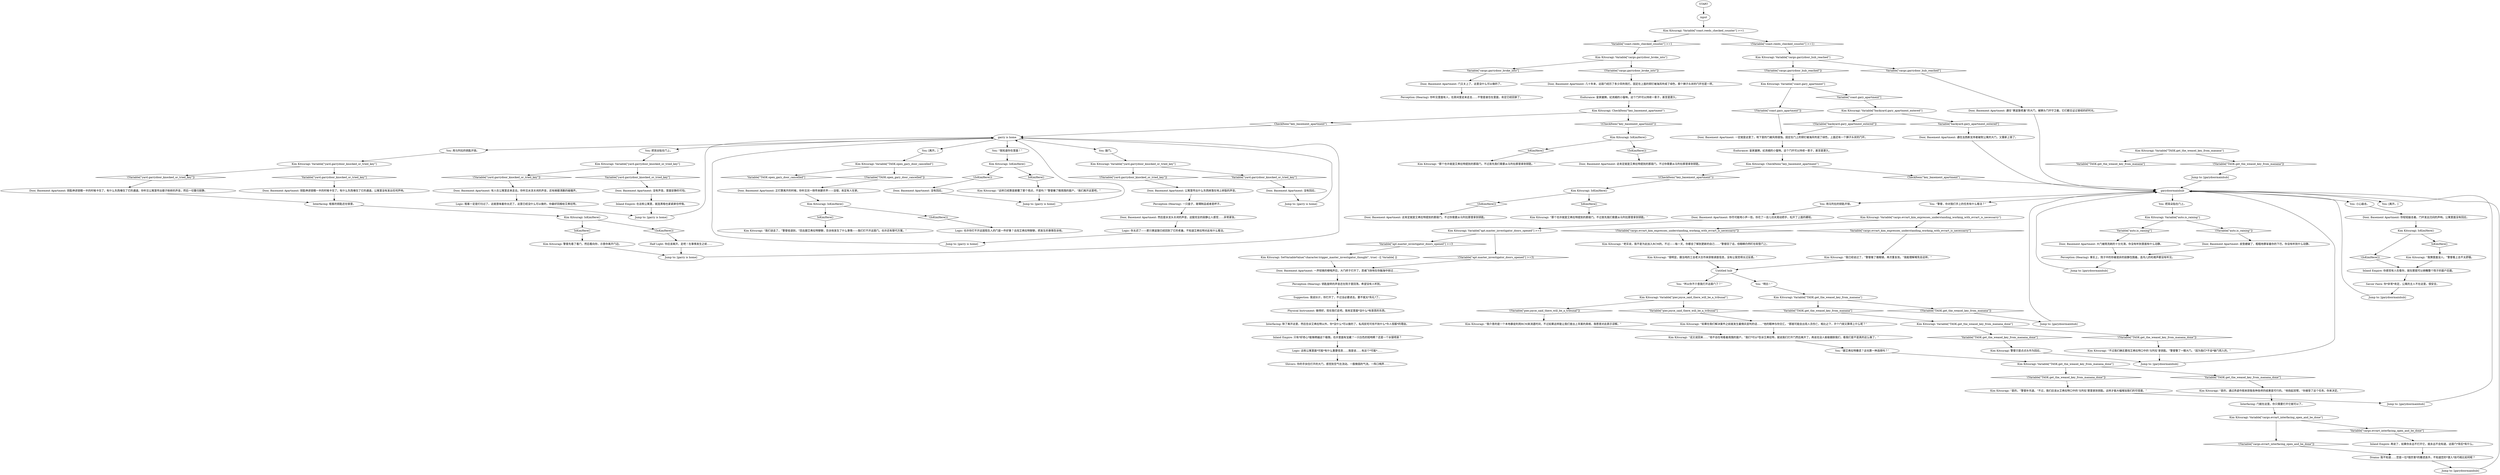 # GARYS APARTMENT / DOOR
# You can open this door when you get the key from Manana.
# ==================================================
digraph G {
	  0 [label="START"];
	  1 [label="input"];
	  2 [label="Kim Kitsuragi: Variable[\"coast.reeds_checked_counter\"] >=1"];
	  3 [label="Variable[\"coast.reeds_checked_counter\"] >=1", shape=diamond];
	  4 [label="!(Variable[\"coast.reeds_checked_counter\"] >=1)", shape=diamond];
	  5 [label="Door, Basement Apartment: 有人在公寓里走来走去。你听见水流关闭的声音，还有碗碟清脆的碰撞声。"];
	  6 [label="Kim Kitsuragi: Variable[\"TASK.open_gary_door_cancelled\"]"];
	  7 [label="Variable[\"TASK.open_gary_door_cancelled\"]", shape=diamond];
	  8 [label="!(Variable[\"TASK.open_gary_door_cancelled\"])", shape=diamond];
	  9 [label="Jump to: [garydoormainhub]"];
	  10 [label="Logic: 这栋公寓里面*可能*有什么重要信息……我是说……有这个*可能*……"];
	  11 [label="Kim Kitsuragi: CheckItem(\"key_basement_apartment\")"];
	  12 [label="CheckItem(\"key_basement_apartment\")", shape=diamond];
	  13 [label="!(CheckItem(\"key_basement_apartment\"))", shape=diamond];
	  14 [label="Kim Kitsuragi: Variable[\"coast.gary_apartment\"]"];
	  15 [label="Variable[\"coast.gary_apartment\"]", shape=diamond];
	  16 [label="!(Variable[\"coast.gary_apartment\"])", shape=diamond];
	  17 [label="Physical Instrument: 做得好。现在我们走吧。我肯定里面*没什么*有意思的东西。"];
	  18 [label="Kim Kitsuragi: “是的，”警督补充道。“不过，我们应该从艾弗拉特口中的‘马列拉’那里拿到钥匙。这样才能大幅增加我们的可信度。”"];
	  19 [label="You: 把耳朵贴在门上。"];
	  20 [label="You: 用马列拉的钥匙开锁。"];
	  21 [label="Kim Kitsuragi: IsKimHere()"];
	  22 [label="IsKimHere()", shape=diamond];
	  23 [label="!(IsKimHere())", shape=diamond];
	  24 [label="Inland Empire: 只有*好奇心*能够跨越这个极限。也许里面有宝藏？一只白色的短吻鳄？还是一个水银喷泉？"];
	  25 [label="Kim Kitsuragi: 警督只是点点头作为回应。"];
	  26 [label="Kim Kitsuragi: Variable[\"TASK.get_the_weasel_key_from_manana_done\"]"];
	  27 [label="Variable[\"TASK.get_the_weasel_key_from_manana_done\"]", shape=diamond];
	  28 [label="!(Variable[\"TASK.get_the_weasel_key_from_manana_done\"])", shape=diamond];
	  29 [label="Door, Basement Apartment: 几十年来，这扇门经历了多少风吹雨打。固定在上面的铜钉被海风吹成了绿色，那个狮子头状的门环也是一样。"];
	  30 [label="Door, Basement Apartment: 钥匙伸进锁眼一半的时候卡住了。有什么东西堵住了它的通道。你听见公寓里传出碟子粉碎的声音，然后一切重归寂静。"];
	  31 [label="Kim Kitsuragi: IsKimHere()"];
	  32 [label="IsKimHere()", shape=diamond];
	  33 [label="!(IsKimHere())", shape=diamond];
	  34 [label="Kim Kitsuragi: IsKimHere()"];
	  35 [label="IsKimHere()", shape=diamond];
	  36 [label="!(IsKimHere())", shape=diamond];
	  37 [label="Perception (Hearing): 你听见里面有人，在房间里走来走去……不管是谁住在里面，肯定已经回家了。"];
	  38 [label="Kim Kitsuragi: “那个也许就是艾弗拉特提到的那扇门。不过首先我们需要从马列拉那里拿到钥匙。”"];
	  39 [label="Interfacing: 除了离开这里，然后告诉艾弗拉特以外，你*没什么*可以做的了。私闯民宅可找不到什么*令人信服*的理由。"];
	  40 [label="Jump to: [garydoormainhub]"];
	  41 [label="Kim Kitsuragi: IsKimHere()"];
	  42 [label="IsKimHere()", shape=diamond];
	  43 [label="!(IsKimHere())", shape=diamond];
	  44 [label="You: 小心敲击。"];
	  45 [label="Kim Kitsuragi: Variable[\"pier.joyce_said_there_will_be_a_tribunal\"]"];
	  46 [label="Variable[\"pier.joyce_said_there_will_be_a_tribunal\"]", shape=diamond];
	  47 [label="!(Variable[\"pier.joyce_said_there_will_be_a_tribunal\"])", shape=diamond];
	  48 [label="Kim Kitsuragi: CheckItem(\"key_basement_apartment\")"];
	  49 [label="CheckItem(\"key_basement_apartment\")", shape=diamond];
	  50 [label="!(CheckItem(\"key_basement_apartment\"))", shape=diamond];
	  51 [label="Door, Basement Apartment: 这肯定就是艾弗拉特提到的那扇门。不过你需要从马列拉那里拿到钥匙。"];
	  53 [label="Jump to: [garydoormainhub]"];
	  54 [label="Shivers: 你的手扶住打开的大门，感觉到空气在流动。一股微弱的气流。一阵口哨声……"];
	  55 [label="Perception (Hearing): 事实上，院子中的你被诡异的寂静包围着。连鸟儿的叽喳声都没有听见。"];
	  56 [label="Interfacing: 门就在这里。你只需要打开它就可以了。"];
	  57 [label="Door, Basement Apartment: 通往“黄鼠狼老巢”的大门，被狮头门环守卫着。它们都见证过曾经的好时光。"];
	  58 [label="You: 用马列拉的钥匙开锁。"];
	  59 [label="Jump to: [garry is home]"];
	  60 [label="Jump to: [garry is home]"];
	  61 [label="Door, Basement Apartment: 通往法西斯支持者破败公寓的大门，又重新上锁了。"];
	  62 [label="Kim Kitsuragi: “老实说，我不是为此加入RCM的。不过——每一天，你都会了解到更新的自己……”警督回了话，但眼睛仍然盯在软垫门上。"];
	  63 [label="Perception (Hearing): 一只盘子，玻璃制品或者是杯子。"];
	  64 [label="Interfacing: 租客的钥匙还在锁里。"];
	  65 [label="Door, Basement Apartment: 没有回应。"];
	  66 [label="Door, Basement Apartment: 一声轻微的噼啪声后，大门终于打开了。思绪飞快地在你脑海中掠过……"];
	  67 [label="Endurance: 皇家雄狮。纪尧姆的小猫咪。这个门环可以持续一辈子，甚至是更久。"];
	  68 [label="Door, Basement Apartment: 没有声音。里面安静的可怕。"];
	  69 [label="Jump to: [garry is home]"];
	  70 [label="Kim Kitsuragi: Variable[\"cargo.evrart_kim_expresses_understanding_worknig_with_evrart_is_necessarry\"]"];
	  71 [label="Variable[\"cargo.evrart_kim_expresses_understanding_worknig_with_evrart_is_necessarry\"]", shape=diamond];
	  72 [label="!(Variable[\"cargo.evrart_kim_expresses_understanding_worknig_with_evrart_is_necessarry\"])", shape=diamond];
	  73 [label="Suggestion: 我说伙计，你打开了，不过没必要进去。要不就太*失礼*了。"];
	  74 [label="Kim Kitsuragi: “是的，通过弄虚作假来获取各种各样的结果是可行的。”他抱起双臂。“你接受了这个任务。你来决定。”"];
	  75 [label="Kim Kitsuragi: Variable[\"TASK.get_the_weasel_key_from_manana\"]"];
	  76 [label="Variable[\"TASK.get_the_weasel_key_from_manana\"]", shape=diamond];
	  77 [label="!(Variable[\"TASK.get_the_weasel_key_from_manana\"])", shape=diamond];
	  78 [label="Kim Kitsuragi: Variable[\"cargo.garrydoor_hub_reached\"]"];
	  79 [label="Variable[\"cargo.garrydoor_hub_reached\"]", shape=diamond];
	  80 [label="!(Variable[\"cargo.garrydoor_hub_reached\"])", shape=diamond];
	  81 [label="Door, Basement Apartment: 门又关上了。这里没什么可以做的了。"];
	  82 [label="Kim Kitsuragi: Variable[\"apt.master_investigator_doors_opened\"] >=3"];
	  83 [label="Variable[\"apt.master_investigator_doors_opened\"] >=3", shape=diamond];
	  84 [label="!(Variable[\"apt.master_investigator_doors_opened\"] >=3)", shape=diamond];
	  85 [label="Kim Kitsuragi: “很明显，跟当地的工会老大合作来获取调查信息，没有让我觉得太过反感。”"];
	  86 [label="Savoir Faire: 你*非常*肯定，公寓的主人不在这里。很安全。"];
	  87 [label="Jump to: [garydoormainhub]"];
	  88 [label="Kim Kitsuragi: Variable[\"yard.garrydoor_knocked_or_tried_key\"]"];
	  89 [label="Variable[\"yard.garrydoor_knocked_or_tried_key\"]", shape=diamond];
	  90 [label="!(Variable[\"yard.garrydoor_knocked_or_tried_key\"])", shape=diamond];
	  91 [label="Door, Basement Apartment: 大门被雨洗刷的十分光滑。你没有听到里面有什么动静。"];
	  92 [label="Jump to: [garydoormainhub]"];
	  93 [label="Drama: 我不知道……您是一位*很厉害*的撒谎高手。不知道您的*潜入*技巧相比如何呢？"];
	  94 [label="Inland Empire: 再说了，如果你永远不打开它，就永远不会知道，这扇门*背后*有什么。"];
	  95 [label="Kim Kitsuragi: Variable[\"TASK.get_the_weasel_key_from_manana_done\"]"];
	  96 [label="Variable[\"TASK.get_the_weasel_key_from_manana_done\"]", shape=diamond];
	  97 [label="!(Variable[\"TASK.get_the_weasel_key_from_manana_done\"])", shape=diamond];
	  98 [label="Jump to: [garry is home]"];
	  99 [label="Door, Basement Apartment: 这肯定就是艾弗拉特提到的那扇门。不过你需要从马列拉那里拿到钥匙。"];
	  100 [label="Kim Kitsuragi: Variable[\"auto.is_raining\"]"];
	  101 [label="Variable[\"auto.is_raining\"]", shape=diamond];
	  102 [label="!(Variable[\"auto.is_raining\"])", shape=diamond];
	  103 [label="You: [离开。]"];
	  104 [label="You: “我知道你在里面！”"];
	  105 [label="Kim Kitsuragi: “这样已经算是颠覆了那个观点，不是吗？”警督撇了眼周围的窗户。“我们离开这里吧。”"];
	  106 [label="Kim Kitsuragi: 警督先看了看门，然后看向你，示意你离开门边。"];
	  107 [label="Kim Kitsuragi: Variable[\"cargo.garrydoor_broke_into\"]"];
	  108 [label="Variable[\"cargo.garrydoor_broke_into\"]", shape=diamond];
	  109 [label="!(Variable[\"cargo.garrydoor_broke_into\"])", shape=diamond];
	  110 [label="Kim Kitsuragi: “那个也许就是艾弗拉特提到的那扇门。不过首先我们需要从马列拉那里拿到钥匙。”"];
	  111 [label="You: “所以你不介意我打开这扇门了？”"];
	  112 [label="garry is home"];
	  113 [label="Door, Basement Apartment: 钥匙伸进锁眼一半的时候卡住了。有什么东西堵住了它的通道。公寓里没有发出任何声响。"];
	  114 [label="Kim Kitsuragi: “我们该走了，”警督低语到，“回去跟艾弗拉特聊聊，告诉他发生了什么事情——我们打不开这扇门。也许还有替代方案。”"];
	  115 [label="You: 把耳朵贴在门上。"];
	  116 [label="Door, Basement Apartment: 皮垫磨破了，粗糙地摩挲着你的下巴。你没有听到什么动静。"];
	  117 [label="Endurance: 皇家雄狮。纪尧姆的小猫咪。这个门环可以持续一辈子，甚至是更久。"];
	  118 [label="Inland Empire: 你感觉有人在看你，就在那扇可以俯瞰整个院子的窗户后面。"];
	  119 [label="Jump to: [garydoormainhub]"];
	  120 [label="Kim Kitsuragi: Variable[\"yard.garrydoor_knocked_or_tried_key\"]"];
	  121 [label="Variable[\"yard.garrydoor_knocked_or_tried_key\"]", shape=diamond];
	  122 [label="!(Variable[\"yard.garrydoor_knocked_or_tried_key\"])", shape=diamond];
	  123 [label="Kim Kitsuragi: IsKimHere()"];
	  124 [label="IsKimHere()", shape=diamond];
	  125 [label="!(IsKimHere())", shape=diamond];
	  126 [label="Kim Kitsuragi: IsKimHere()"];
	  127 [label="IsKimHere()", shape=diamond];
	  128 [label="!(IsKimHere())", shape=diamond];
	  129 [label="You: “警督，你对我们手上的任务有什么看法？”"];
	  130 [label="Untitled hub"];
	  131 [label="Kim Kitsuragi: “话又说回来……”他不自在地看着周围的窗户。“我们*可以*告诉艾弗拉特，就说我们打开门然后离开了。再说也没人偷偷跟踪我们，看我们是不是真的这么做了。”"];
	  132 [label="Jump to: [garry is home]"];
	  133 [label="Kim Kitsuragi: SetVariableValue(\"character.trigger_master_investigator_thought\", true) --[[ Variable[ ]]"];
	  134 [label="Door, Basement Apartment: 你轻轻敲击着。门环发出沉闷的声响。公寓里面没有回应。"];
	  135 [label="You: “明白！”"];
	  136 [label="Kim Kitsuragi: Variable[\"backyard.gary_apartment_entered\"]"];
	  137 [label="Variable[\"backyard.gary_apartment_entered\"]", shape=diamond];
	  138 [label="!(Variable[\"backyard.gary_apartment_entered\"])", shape=diamond];
	  139 [label="Kim Kitsuragi: “我介意的是一个本地暴徒利用RCM来消遣时间，不过如果这样能让我们查出上吊案的真相，我愿意对此表示谅解。”"];
	  140 [label="Jump to: [garydoormainhub]"];
	  141 [label="Door, Basement Apartment: 你尽可能地小声一些。你花了一会儿功夫晃动把手，松开了上面的螺栓。"];
	  142 [label="Logic: 租客一定是打扫过了。这就意味着你太迟了。这里已经没什么可以做的，你最好回报给艾弗拉特。"];
	  143 [label="Door, Basement Apartment: 公寓里传出什么东西掉落在地上碎裂的声音。"];
	  144 [label="Logic: 你太迟了——那只黄鼠狼已经回到了它的老巢。不知道艾弗拉特对此有什么看法。"];
	  145 [label="Door, Basement Apartment: 正打算离开的时候，你听见另一侧传来脚步声——没错，肯定有人在家。"];
	  146 [label="Door, Basement Apartment: 一定就是这里了。地下室的门被风雨侵蚀。固定在门上的铜钉被海风吹成了绿色，上面还有一个狮子头状的门环。"];
	  147 [label="Kim Kitsuragi: “我已经说过了，”警督推了推眼镜，再次重复到。“我能理解难免会这样。”"];
	  148 [label="Kim Kitsuragi: “如果在我们解决案件之前就发生雇佣兵宣判的话……”他的眼神与你交汇。“那就可能会出现人员伤亡。相比之下，开个门锁又算得上什么呢？”"];
	  149 [label="You: “跟艾弗拉特撒谎？这也算一种选择吗？”"];
	  150 [label="Kim Kitsuragi: “不过我们确实要找艾弗拉特口中的‘马列拉’拿钥匙。”警督瞥了一眼大门。“因为我们*不会*破门而入的。”"];
	  151 [label="Kim Kitsuragi: Variable[\"TASK.get_the_weasel_key_from_manana\"]"];
	  152 [label="Variable[\"TASK.get_the_weasel_key_from_manana\"]", shape=diamond];
	  153 [label="!(Variable[\"TASK.get_the_weasel_key_from_manana\"])", shape=diamond];
	  154 [label="You: 敲门。"];
	  155 [label="Inland Empire: 在这栋公寓里，就连黑暗也紧紧屏住呼吸。"];
	  156 [label="Kim Kitsuragi: Variable[\"yard.garrydoor_knocked_or_tried_key\"]"];
	  157 [label="Variable[\"yard.garrydoor_knocked_or_tried_key\"]", shape=diamond];
	  158 [label="!(Variable[\"yard.garrydoor_knocked_or_tried_key\"])", shape=diamond];
	  159 [label="Logic: 也许你打不开这扇陌生人的门是一件好事？去找艾弗拉特聊聊，把发生的事情告诉他。"];
	  160 [label="Half Light: 你应该离开。走吧！在事情发生之前……"];
	  161 [label="You: [离开。]"];
	  162 [label="Perception (Hearing): 钥匙旋转的声音还在院子里回荡。希望没有人听到。"];
	  163 [label="Kim Kitsuragi: “我猜里面没人。”警督看上去不太舒服。"];
	  164 [label="Kim Kitsuragi: Variable[\"cargo.evrart_interfacing_open_and_be_done\"]"];
	  165 [label="Variable[\"cargo.evrart_interfacing_open_and_be_done\"]", shape=diamond];
	  166 [label="!(Variable[\"cargo.evrart_interfacing_open_and_be_done\"])", shape=diamond];
	  167 [label="Door, Basement Apartment: 然后是水龙头关闭的声音，这股完全的寂静让人感觉……异常紧张。"];
	  168 [label="Door, Basement Apartment: 没有回应。"];
	  169 [label="garydoormainhub"];
	  0 -> 1
	  1 -> 2
	  2 -> 3
	  2 -> 4
	  3 -> 107
	  4 -> 78
	  5 -> 142
	  6 -> 8
	  6 -> 7
	  8 -> 145
	  9 -> 169
	  10 -> 54
	  11 -> 12
	  11 -> 13
	  12 -> 169
	  13 -> 41
	  14 -> 16
	  14 -> 15
	  15 -> 136
	  16 -> 146
	  17 -> 39
	  18 -> 87
	  19 -> 120
	  20 -> 141
	  21 -> 22
	  21 -> 23
	  22 -> 163
	  23 -> 118
	  24 -> 10
	  25 -> 119
	  26 -> 27
	  26 -> 28
	  27 -> 74
	  28 -> 18
	  29 -> 67
	  30 -> 64
	  31 -> 32
	  31 -> 33
	  32 -> 105
	  33 -> 65
	  34 -> 35
	  34 -> 36
	  35 -> 106
	  36 -> 160
	  39 -> 24
	  40 -> 169
	  41 -> 42
	  41 -> 43
	  42 -> 38
	  43 -> 99
	  44 -> 134
	  45 -> 46
	  45 -> 47
	  46 -> 148
	  47 -> 139
	  48 -> 49
	  48 -> 50
	  49 -> 112
	  50 -> 126
	  53 -> 169
	  55 -> 53
	  56 -> 164
	  57 -> 169
	  58 -> 156
	  59 -> 112
	  60 -> 112
	  61 -> 169
	  62 -> 85
	  63 -> 167
	  64 -> 34
	  65 -> 69
	  66 -> 162
	  67 -> 48
	  68 -> 155
	  69 -> 112
	  70 -> 72
	  70 -> 71
	  71 -> 147
	  72 -> 62
	  73 -> 17
	  74 -> 56
	  75 -> 76
	  75 -> 77
	  76 -> 95
	  77 -> 140
	  78 -> 80
	  78 -> 79
	  79 -> 57
	  80 -> 14
	  81 -> 37
	  82 -> 83
	  82 -> 84
	  83 -> 133
	  84 -> 66
	  85 -> 130
	  86 -> 9
	  87 -> 169
	  88 -> 89
	  88 -> 90
	  89 -> 168
	  90 -> 143
	  91 -> 55
	  92 -> 169
	  93 -> 92
	  94 -> 93
	  95 -> 96
	  95 -> 97
	  96 -> 25
	  97 -> 150
	  98 -> 112
	  100 -> 101
	  100 -> 102
	  101 -> 91
	  102 -> 116
	  103 -> 6
	  104 -> 31
	  105 -> 69
	  106 -> 59
	  107 -> 108
	  107 -> 109
	  108 -> 81
	  109 -> 29
	  111 -> 45
	  112 -> 58
	  112 -> 103
	  112 -> 104
	  112 -> 19
	  112 -> 154
	  113 -> 64
	  115 -> 100
	  116 -> 55
	  117 -> 11
	  118 -> 86
	  119 -> 169
	  120 -> 121
	  120 -> 122
	  121 -> 68
	  122 -> 5
	  123 -> 124
	  123 -> 125
	  124 -> 114
	  125 -> 159
	  126 -> 128
	  126 -> 127
	  127 -> 110
	  128 -> 51
	  129 -> 70
	  130 -> 135
	  130 -> 111
	  131 -> 149
	  132 -> 112
	  133 -> 66
	  134 -> 21
	  135 -> 75
	  136 -> 137
	  136 -> 138
	  137 -> 61
	  138 -> 146
	  139 -> 131
	  140 -> 169
	  141 -> 82
	  142 -> 132
	  143 -> 63
	  144 -> 98
	  145 -> 123
	  146 -> 117
	  147 -> 130
	  148 -> 131
	  149 -> 26
	  150 -> 119
	  151 -> 152
	  151 -> 153
	  153 -> 40
	  154 -> 88
	  155 -> 132
	  156 -> 157
	  156 -> 158
	  157 -> 113
	  158 -> 30
	  160 -> 59
	  162 -> 73
	  163 -> 118
	  164 -> 165
	  164 -> 166
	  165 -> 94
	  166 -> 93
	  167 -> 144
	  168 -> 60
	  169 -> 161
	  169 -> 129
	  169 -> 44
	  169 -> 115
	  169 -> 20
}

